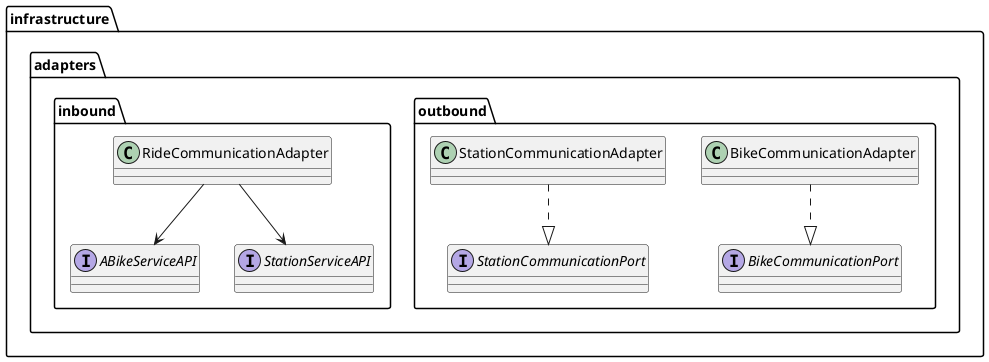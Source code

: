@startuml infrastructure-uml
package "infrastructure.adapters.outbound" {
    class BikeCommunicationAdapter
    class StationCommunicationAdapter

    interface BikeCommunicationPort
    interface StationCommunicationPort

    BikeCommunicationAdapter ..|> BikeCommunicationPort
    StationCommunicationAdapter ..|> StationCommunicationPort
}

package "infrastructure.adapters.inbound" {
    class RideCommunicationAdapter

    interface ABikeServiceAPI
    interface StationServiceAPI

    RideCommunicationAdapter --> ABikeServiceAPI
    RideCommunicationAdapter --> StationServiceAPI
}
@enduml